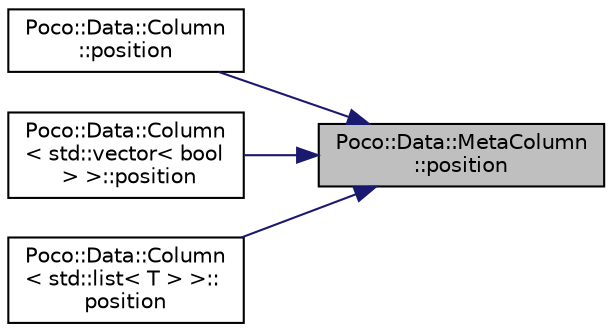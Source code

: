 digraph "Poco::Data::MetaColumn::position"
{
 // LATEX_PDF_SIZE
  edge [fontname="Helvetica",fontsize="10",labelfontname="Helvetica",labelfontsize="10"];
  node [fontname="Helvetica",fontsize="10",shape=record];
  rankdir="RL";
  Node1 [label="Poco::Data::MetaColumn\l::position",height=0.2,width=0.4,color="black", fillcolor="grey75", style="filled", fontcolor="black",tooltip=" "];
  Node1 -> Node2 [dir="back",color="midnightblue",fontsize="10",style="solid"];
  Node2 [label="Poco::Data::Column\l::position",height=0.2,width=0.4,color="black", fillcolor="white", style="filled",URL="$classPoco_1_1Data_1_1Column.html#a03121a45a5593096271adf1a8ee32341",tooltip="Returns column position."];
  Node1 -> Node3 [dir="back",color="midnightblue",fontsize="10",style="solid"];
  Node3 [label="Poco::Data::Column\l\< std::vector\< bool\l \> \>::position",height=0.2,width=0.4,color="black", fillcolor="white", style="filled",URL="$classPoco_1_1Data_1_1Column_3_01std_1_1vector_3_01bool_01_4_01_4.html#ae45bddccb296169216c9bd5f5c99543c",tooltip="Returns column position."];
  Node1 -> Node4 [dir="back",color="midnightblue",fontsize="10",style="solid"];
  Node4 [label="Poco::Data::Column\l\< std::list\< T \> \>::\lposition",height=0.2,width=0.4,color="black", fillcolor="white", style="filled",URL="$classPoco_1_1Data_1_1Column_3_01std_1_1list_3_01T_01_4_01_4.html#a0dad3b2a6c4deac21d2cf9575beb4675",tooltip="Returns column position."];
}
